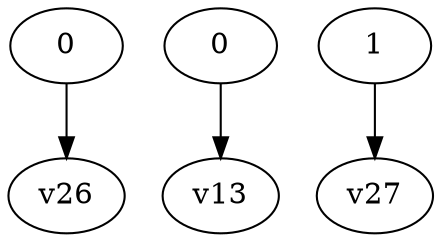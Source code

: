 digraph G { 
v50 [label="0"]; 
v53 [label="0"]; 
v58 [label="1"]; 
v50 -> v26;
v53 -> v13;
v58 -> v27;
}